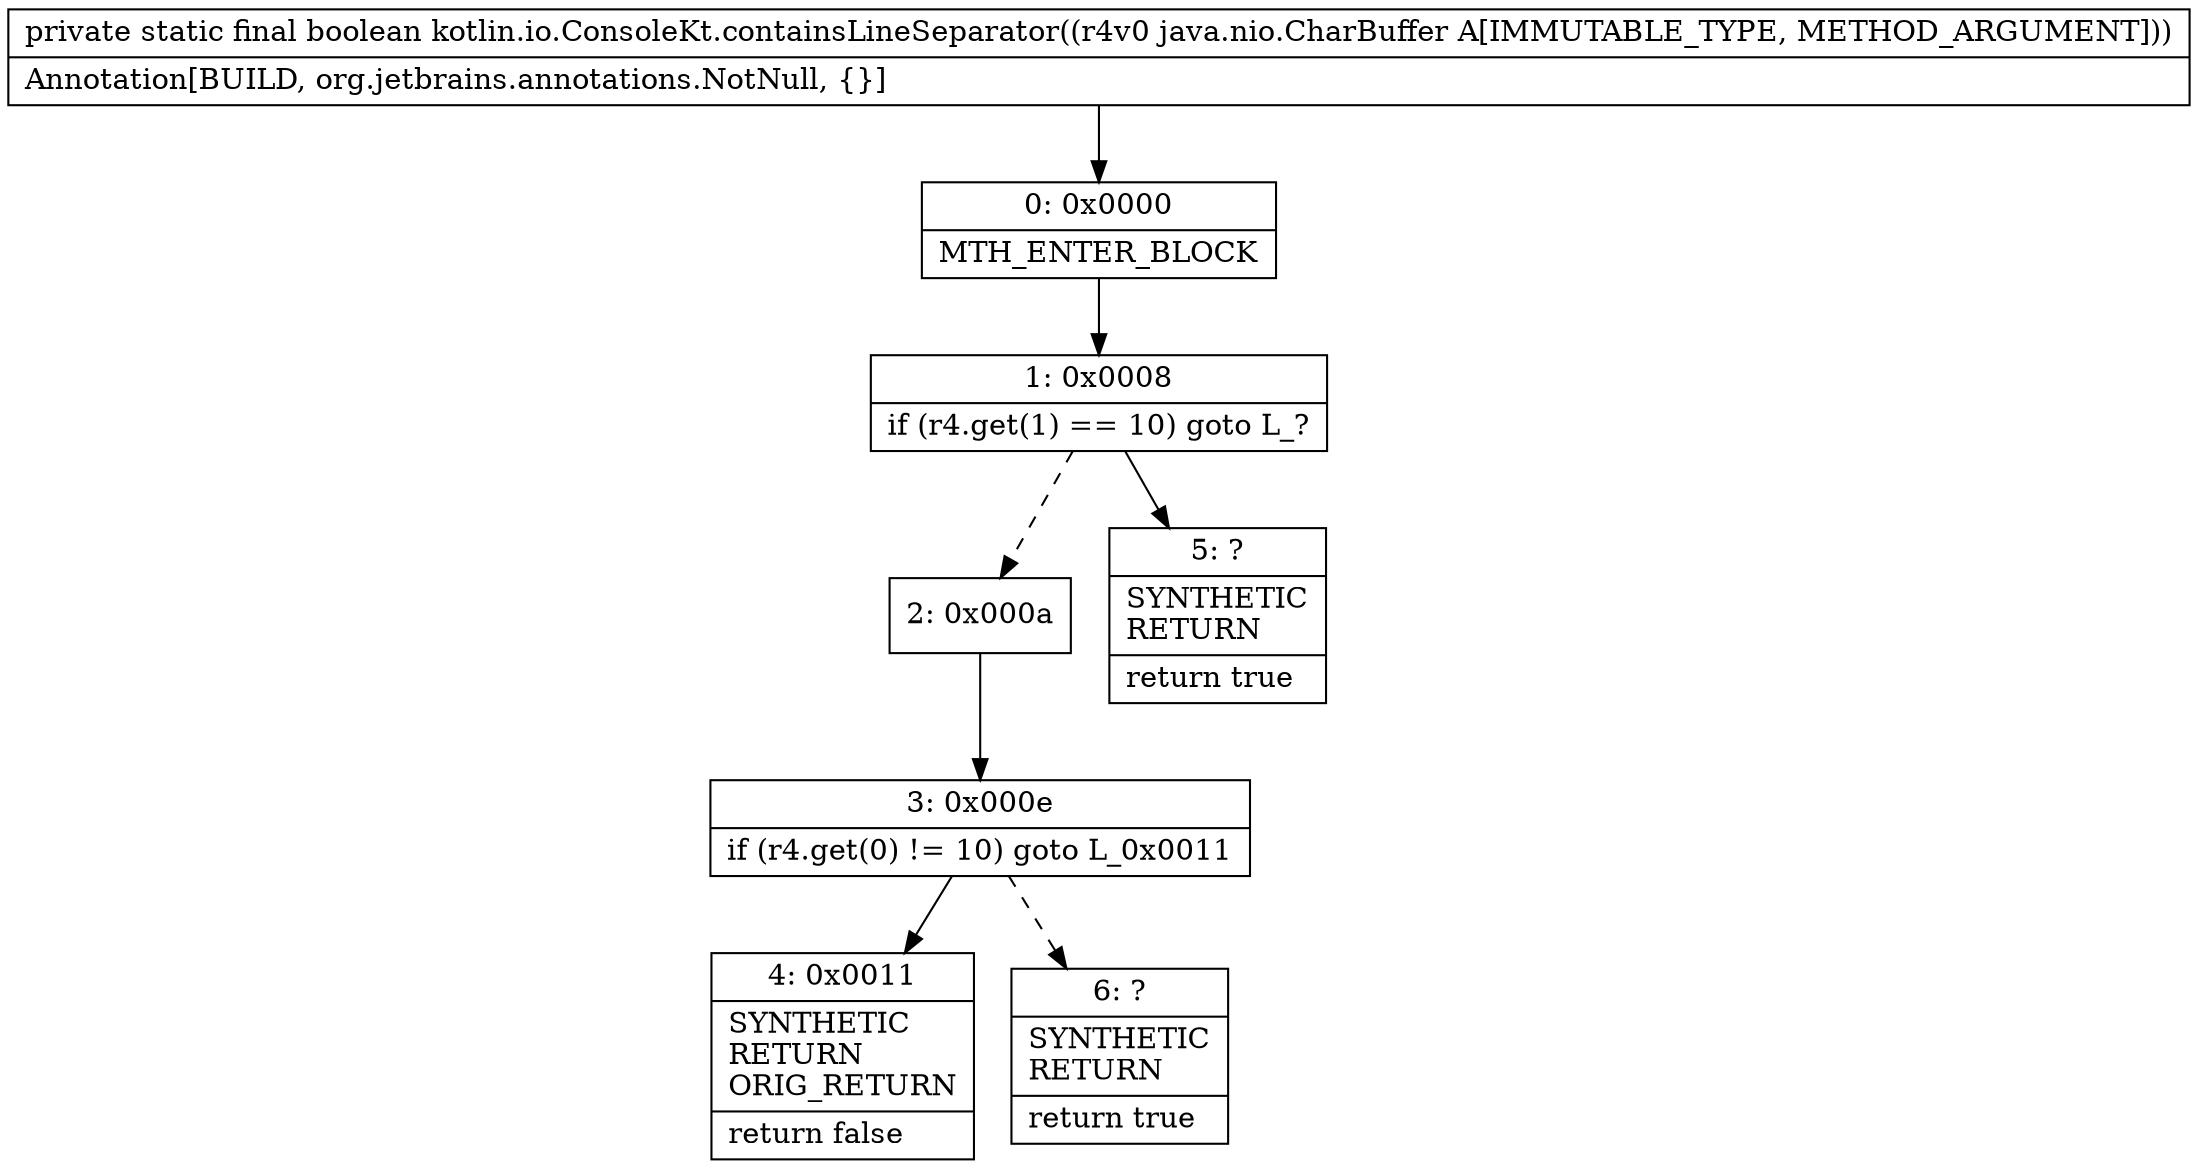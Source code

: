 digraph "CFG forkotlin.io.ConsoleKt.containsLineSeparator(Ljava\/nio\/CharBuffer;)Z" {
Node_0 [shape=record,label="{0\:\ 0x0000|MTH_ENTER_BLOCK\l}"];
Node_1 [shape=record,label="{1\:\ 0x0008|if (r4.get(1) == 10) goto L_?\l}"];
Node_2 [shape=record,label="{2\:\ 0x000a}"];
Node_3 [shape=record,label="{3\:\ 0x000e|if (r4.get(0) != 10) goto L_0x0011\l}"];
Node_4 [shape=record,label="{4\:\ 0x0011|SYNTHETIC\lRETURN\lORIG_RETURN\l|return false\l}"];
Node_5 [shape=record,label="{5\:\ ?|SYNTHETIC\lRETURN\l|return true\l}"];
Node_6 [shape=record,label="{6\:\ ?|SYNTHETIC\lRETURN\l|return true\l}"];
MethodNode[shape=record,label="{private static final boolean kotlin.io.ConsoleKt.containsLineSeparator((r4v0 java.nio.CharBuffer A[IMMUTABLE_TYPE, METHOD_ARGUMENT]))  | Annotation[BUILD, org.jetbrains.annotations.NotNull, \{\}]\l}"];
MethodNode -> Node_0;
Node_0 -> Node_1;
Node_1 -> Node_2[style=dashed];
Node_1 -> Node_5;
Node_2 -> Node_3;
Node_3 -> Node_4;
Node_3 -> Node_6[style=dashed];
}

